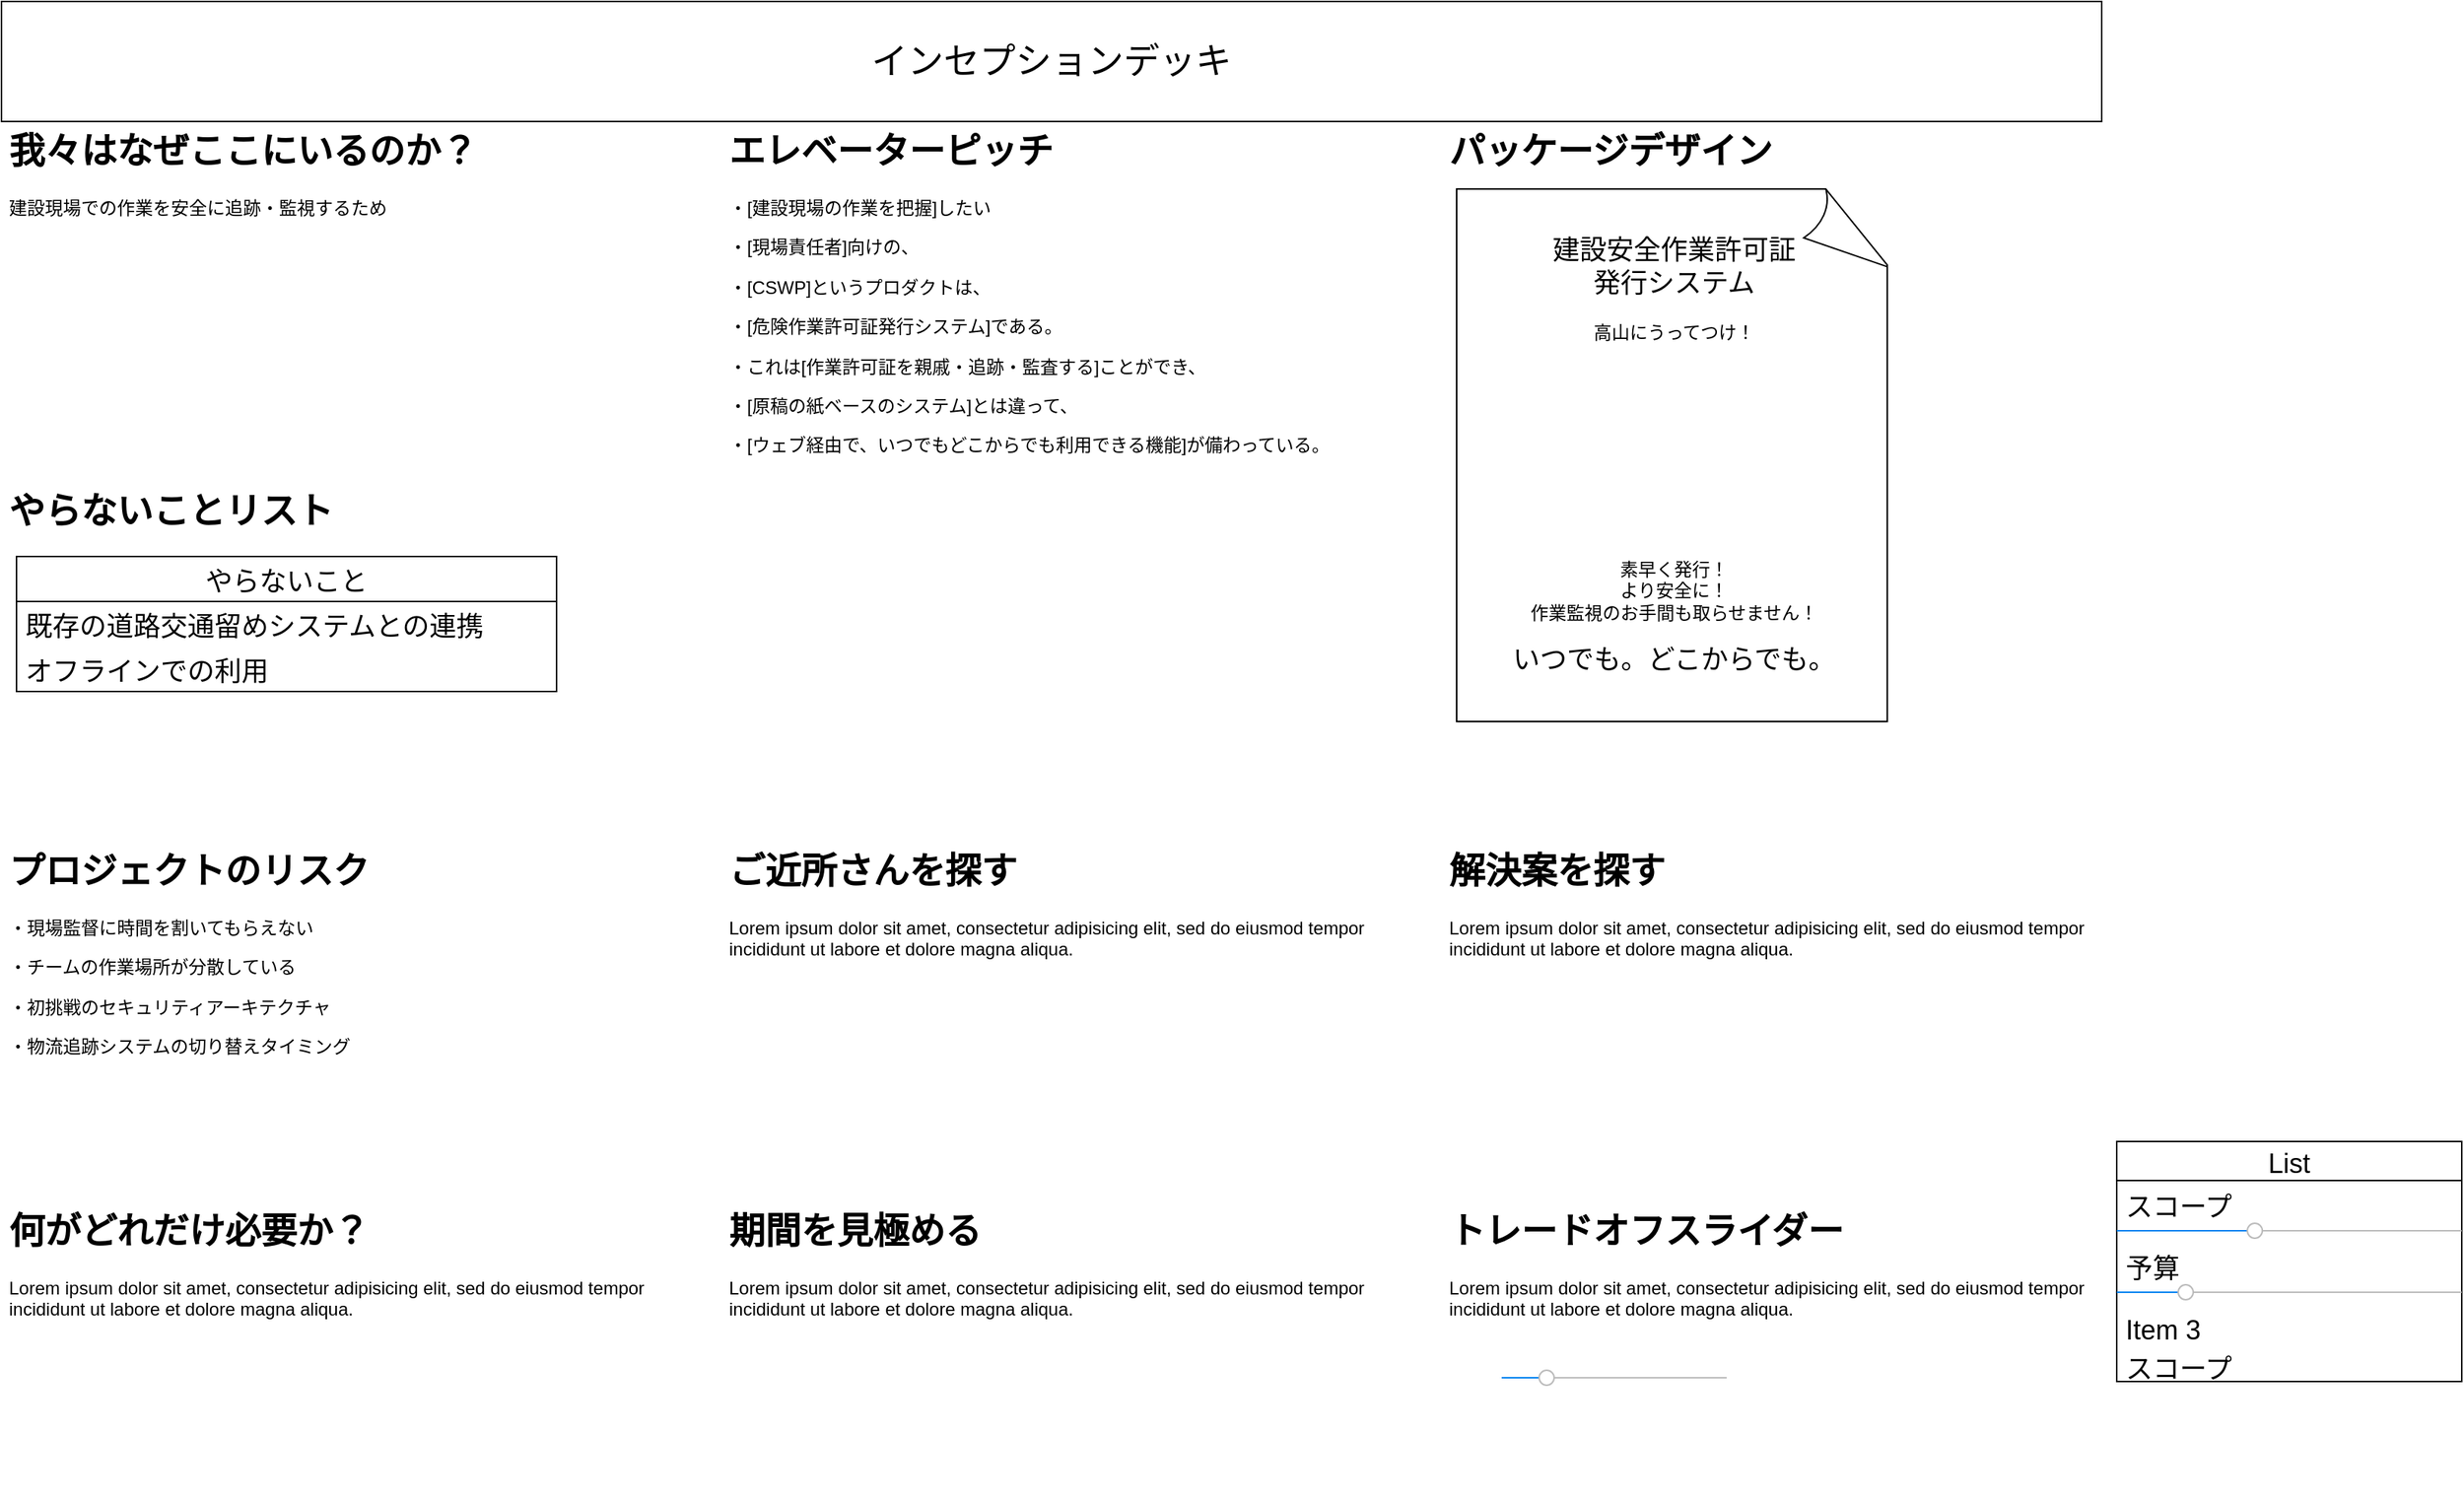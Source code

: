 <mxfile version="20.2.8" type="github">
  <diagram id="0yLo_oqusycYQGxysIEg" name="Page-1">
    <mxGraphModel dx="1395" dy="731" grid="1" gridSize="10" guides="1" tooltips="1" connect="1" arrows="1" fold="1" page="1" pageScale="1" pageWidth="850" pageHeight="1100" math="0" shadow="0">
      <root>
        <mxCell id="0" />
        <mxCell id="1" parent="0" />
        <mxCell id="leWbqYneiwipQv3hau3y-4" value="&lt;h1&gt;エレベーターピッチ&lt;/h1&gt;&lt;p&gt;・[建設現場の作業を把握]したい&lt;/p&gt;&lt;p&gt;・[現場責任者]向けの、&lt;/p&gt;&lt;p&gt;・[CSWP]というプロダクトは、&lt;/p&gt;&lt;p&gt;・[危険作業許可証発行システム]である。&lt;/p&gt;&lt;p&gt;・これは[作業許可証を親戚・追跡・監査する]ことができ、&lt;/p&gt;&lt;p&gt;・[原稿の紙ベースのシステム]とは違って、&lt;/p&gt;&lt;p&gt;・[ウェブ経由で、いつでもどこからでも利用できる機能]が備わっている。&lt;/p&gt;" style="text;html=1;strokeColor=none;fillColor=none;spacing=5;spacingTop=-20;whiteSpace=wrap;overflow=hidden;rounded=0;" parent="1" vertex="1">
          <mxGeometry x="520" y="80" width="440" height="240" as="geometry" />
        </mxCell>
        <mxCell id="leWbqYneiwipQv3hau3y-6" value="&lt;h1&gt;やらないことリスト&lt;br&gt;&lt;/h1&gt;" style="text;html=1;strokeColor=none;fillColor=none;spacing=5;spacingTop=-20;whiteSpace=wrap;overflow=hidden;rounded=0;" parent="1" vertex="1">
          <mxGeometry x="40" y="320" width="440" height="200" as="geometry" />
        </mxCell>
        <mxCell id="leWbqYneiwipQv3hau3y-7" value="&lt;h1&gt;ご近所さんを探す&lt;/h1&gt;&lt;p&gt;Lorem ipsum dolor sit amet, consectetur adipisicing elit, sed do eiusmod tempor incididunt ut labore et dolore magna aliqua.&lt;/p&gt;" style="text;html=1;strokeColor=none;fillColor=none;spacing=5;spacingTop=-20;whiteSpace=wrap;overflow=hidden;rounded=0;" parent="1" vertex="1">
          <mxGeometry x="520" y="560" width="440" height="200" as="geometry" />
        </mxCell>
        <mxCell id="leWbqYneiwipQv3hau3y-8" value="&lt;h1&gt;解決案を探す&lt;/h1&gt;&lt;p&gt;Lorem ipsum dolor sit amet, consectetur adipisicing elit, sed do eiusmod tempor incididunt ut labore et dolore magna aliqua.&lt;/p&gt;" style="text;html=1;strokeColor=none;fillColor=none;spacing=5;spacingTop=-20;whiteSpace=wrap;overflow=hidden;rounded=0;" parent="1" vertex="1">
          <mxGeometry x="1000" y="560" width="440" height="200" as="geometry" />
        </mxCell>
        <mxCell id="leWbqYneiwipQv3hau3y-9" value="&lt;h1&gt;プロジェクトのリスク&lt;/h1&gt;&lt;p&gt;・現場監督に時間を割いてもらえない&lt;/p&gt;&lt;p&gt;・チームの作業場所が分散している&lt;/p&gt;&lt;p&gt;・初挑戦のセキュリティアーキテクチャ&lt;/p&gt;&lt;p&gt;・物流追跡システムの切り替えタイミング&lt;/p&gt;" style="text;html=1;strokeColor=none;fillColor=none;spacing=5;spacingTop=-20;whiteSpace=wrap;overflow=hidden;rounded=0;" parent="1" vertex="1">
          <mxGeometry x="40" y="560" width="440" height="200" as="geometry" />
        </mxCell>
        <mxCell id="leWbqYneiwipQv3hau3y-10" value="&lt;h1&gt;期間を見極める&lt;/h1&gt;&lt;p&gt;Lorem ipsum dolor sit amet, consectetur adipisicing elit, sed do eiusmod tempor incididunt ut labore et dolore magna aliqua.&lt;/p&gt;" style="text;html=1;strokeColor=none;fillColor=none;spacing=5;spacingTop=-20;whiteSpace=wrap;overflow=hidden;rounded=0;" parent="1" vertex="1">
          <mxGeometry x="520" y="800" width="440" height="200" as="geometry" />
        </mxCell>
        <mxCell id="leWbqYneiwipQv3hau3y-11" value="&lt;h1&gt;トレードオフスライダー&lt;/h1&gt;&lt;p&gt;Lorem ipsum dolor sit amet, consectetur adipisicing elit, sed do eiusmod tempor incididunt ut labore et dolore magna aliqua.&lt;/p&gt;" style="text;html=1;strokeColor=none;fillColor=none;spacing=5;spacingTop=-20;whiteSpace=wrap;overflow=hidden;rounded=0;" parent="1" vertex="1">
          <mxGeometry x="1000" y="800" width="440" height="200" as="geometry" />
        </mxCell>
        <mxCell id="leWbqYneiwipQv3hau3y-12" value="&lt;h1&gt;何がどれだけ必要か？&lt;/h1&gt;&lt;p&gt;Lorem ipsum dolor sit amet, consectetur adipisicing elit, sed do eiusmod tempor incididunt ut labore et dolore magna aliqua.&lt;/p&gt;" style="text;html=1;strokeColor=none;fillColor=none;spacing=5;spacingTop=-20;whiteSpace=wrap;overflow=hidden;rounded=0;" parent="1" vertex="1">
          <mxGeometry x="40" y="800" width="440" height="200" as="geometry" />
        </mxCell>
        <mxCell id="leWbqYneiwipQv3hau3y-14" value="" style="group;direction=west;" parent="1" vertex="1" connectable="0">
          <mxGeometry x="40" y="80" width="440" height="200" as="geometry" />
        </mxCell>
        <mxCell id="leWbqYneiwipQv3hau3y-1" value="&lt;h1&gt;我々はなぜここにいるのか？&lt;/h1&gt;&lt;p&gt;建設現場での作業を安全に追跡・監視するため&lt;/p&gt;" style="text;html=1;strokeColor=none;fillColor=none;spacing=5;spacingTop=-20;whiteSpace=wrap;overflow=hidden;rounded=0;" parent="leWbqYneiwipQv3hau3y-14" vertex="1">
          <mxGeometry width="440" height="189.349" as="geometry" />
        </mxCell>
        <mxCell id="leWbqYneiwipQv3hau3y-13" value="" style="shape=image;verticalLabelPosition=bottom;labelBackgroundColor=default;verticalAlign=top;aspect=fixed;imageAspect=0;image=https://s3-ap-northeast-1.amazonaws.com/production-switch/uploads/article_eyecatch/file/17075/cropped_1603960237-13232-0687-1067.jpeg;" parent="leWbqYneiwipQv3hau3y-14" vertex="1">
          <mxGeometry x="40" y="80" width="228.57" height="120" as="geometry" />
        </mxCell>
        <mxCell id="lgWVWN7HaNwSlFGaL6JE-1" value="&lt;font style=&quot;font-size: 24px;&quot;&gt;インセプションデッキ&lt;/font&gt;" style="rounded=0;whiteSpace=wrap;html=1;" vertex="1" parent="1">
          <mxGeometry x="40" width="1400" height="80" as="geometry" />
        </mxCell>
        <mxCell id="lgWVWN7HaNwSlFGaL6JE-13" value="" style="group" vertex="1" connectable="0" parent="1">
          <mxGeometry x="1000" y="80" width="440" height="410" as="geometry" />
        </mxCell>
        <mxCell id="leWbqYneiwipQv3hau3y-5" value="&lt;h1&gt;パッケージデザイン&lt;/h1&gt;&lt;p&gt;&lt;br&gt;&lt;/p&gt;" style="text;html=1;strokeColor=none;fillColor=none;spacing=5;spacingTop=-20;whiteSpace=wrap;overflow=hidden;rounded=0;" parent="lgWVWN7HaNwSlFGaL6JE-13" vertex="1">
          <mxGeometry width="440" height="410" as="geometry" />
        </mxCell>
        <mxCell id="lgWVWN7HaNwSlFGaL6JE-12" value="" style="group" vertex="1" connectable="0" parent="lgWVWN7HaNwSlFGaL6JE-13">
          <mxGeometry x="10" y="45" width="418.57" height="355" as="geometry" />
        </mxCell>
        <mxCell id="lgWVWN7HaNwSlFGaL6JE-11" value="&lt;font style=&quot;font-size: 18px;&quot;&gt;建設安全作業許可証&lt;br&gt;発行システム&lt;/font&gt;&lt;br&gt;&lt;br&gt;高山にうってつけ！&lt;br&gt;&lt;br&gt;&lt;br&gt;&lt;br&gt;&lt;br&gt;&lt;br&gt;&lt;br&gt;&lt;br&gt;&lt;br&gt;&lt;br&gt;&lt;br&gt;素早く発行！&lt;br&gt;より安全に！&lt;br&gt;作業監視のお手間も取らせません！&lt;br&gt;&lt;br&gt;&lt;font style=&quot;font-size: 18px;&quot;&gt;いつでも。どこからでも。&lt;/font&gt;" style="whiteSpace=wrap;html=1;shape=mxgraph.basic.document;fontSize=12;" vertex="1" parent="lgWVWN7HaNwSlFGaL6JE-12">
          <mxGeometry width="290" height="355" as="geometry" />
        </mxCell>
        <mxCell id="lgWVWN7HaNwSlFGaL6JE-10" value="" style="shape=image;verticalLabelPosition=bottom;labelBackgroundColor=default;verticalAlign=top;aspect=fixed;imageAspect=0;image=https://s3-ap-northeast-1.amazonaws.com/production-switch/uploads/article_eyecatch/file/17075/cropped_1603960237-13232-0687-1067.jpeg;" vertex="1" parent="lgWVWN7HaNwSlFGaL6JE-12">
          <mxGeometry x="36" y="115" width="228.57" height="120" as="geometry" />
        </mxCell>
        <mxCell id="lgWVWN7HaNwSlFGaL6JE-14" value="やらないこと" style="swimlane;fontStyle=0;childLayout=stackLayout;horizontal=1;startSize=30;horizontalStack=0;resizeParent=1;resizeParentMax=0;resizeLast=0;collapsible=1;marginBottom=0;fontSize=18;" vertex="1" parent="1">
          <mxGeometry x="50" y="370" width="360" height="90" as="geometry" />
        </mxCell>
        <mxCell id="lgWVWN7HaNwSlFGaL6JE-15" value="既存の道路交通留めシステムとの連携" style="text;strokeColor=none;fillColor=none;align=left;verticalAlign=middle;spacingLeft=4;spacingRight=4;overflow=hidden;points=[[0,0.5],[1,0.5]];portConstraint=eastwest;rotatable=0;fontSize=18;" vertex="1" parent="lgWVWN7HaNwSlFGaL6JE-14">
          <mxGeometry y="30" width="360" height="30" as="geometry" />
        </mxCell>
        <mxCell id="lgWVWN7HaNwSlFGaL6JE-16" value="オフラインでの利用" style="text;strokeColor=none;fillColor=none;align=left;verticalAlign=middle;spacingLeft=4;spacingRight=4;overflow=hidden;points=[[0,0.5],[1,0.5]];portConstraint=eastwest;rotatable=0;fontSize=18;" vertex="1" parent="lgWVWN7HaNwSlFGaL6JE-14">
          <mxGeometry y="60" width="360" height="30" as="geometry" />
        </mxCell>
        <mxCell id="lgWVWN7HaNwSlFGaL6JE-61" value="" style="html=1;verticalLabelPosition=bottom;labelBackgroundColor=#ffffff;verticalAlign=top;shadow=0;dashed=0;strokeWidth=1;shape=mxgraph.ios7ui.slider;barPos=20;strokeColor=#0080f0;strokeColor2=#a0a0a0;fontSize=18;" vertex="1" parent="1">
          <mxGeometry x="1040" y="910" width="150" height="15" as="geometry" />
        </mxCell>
        <mxCell id="lgWVWN7HaNwSlFGaL6JE-75" value="List" style="swimlane;fontStyle=0;childLayout=stackLayout;horizontal=1;startSize=26;fillColor=none;horizontalStack=0;resizeParent=1;resizeParentMax=0;resizeLast=0;collapsible=1;marginBottom=0;fontSize=18;" vertex="1" parent="1">
          <mxGeometry x="1450" y="760" width="230" height="160" as="geometry" />
        </mxCell>
        <mxCell id="lgWVWN7HaNwSlFGaL6JE-76" value="スコープ" style="text;strokeColor=none;fillColor=none;align=left;verticalAlign=top;spacingLeft=4;spacingRight=4;overflow=hidden;rotatable=0;points=[[0,0.5],[1,0.5]];portConstraint=eastwest;fontSize=18;" vertex="1" parent="lgWVWN7HaNwSlFGaL6JE-75">
          <mxGeometry y="26" width="230" height="26" as="geometry" />
        </mxCell>
        <mxCell id="lgWVWN7HaNwSlFGaL6JE-80" value="" style="html=1;verticalLabelPosition=bottom;labelBackgroundColor=#ffffff;verticalAlign=top;shadow=0;dashed=0;strokeWidth=1;shape=mxgraph.ios7ui.slider;barPos=40.03;strokeColor=#0080f0;strokeColor2=#a0a0a0;fontSize=18;" vertex="1" parent="lgWVWN7HaNwSlFGaL6JE-75">
          <mxGeometry y="52" width="230" height="15" as="geometry" />
        </mxCell>
        <mxCell id="lgWVWN7HaNwSlFGaL6JE-77" value="予算" style="text;strokeColor=none;fillColor=none;align=left;verticalAlign=top;spacingLeft=4;spacingRight=4;overflow=hidden;rotatable=0;points=[[0,0.5],[1,0.5]];portConstraint=eastwest;fontSize=18;" vertex="1" parent="lgWVWN7HaNwSlFGaL6JE-75">
          <mxGeometry y="67" width="230" height="26" as="geometry" />
        </mxCell>
        <mxCell id="lgWVWN7HaNwSlFGaL6JE-82" value="" style="html=1;verticalLabelPosition=bottom;labelBackgroundColor=#ffffff;verticalAlign=top;shadow=0;dashed=0;strokeWidth=1;shape=mxgraph.ios7ui.slider;barPos=20;strokeColor=#0080f0;strokeColor2=#a0a0a0;fontSize=18;" vertex="1" parent="lgWVWN7HaNwSlFGaL6JE-75">
          <mxGeometry y="93" width="230" height="15" as="geometry" />
        </mxCell>
        <mxCell id="lgWVWN7HaNwSlFGaL6JE-78" value="Item 3" style="text;strokeColor=none;fillColor=none;align=left;verticalAlign=top;spacingLeft=4;spacingRight=4;overflow=hidden;rotatable=0;points=[[0,0.5],[1,0.5]];portConstraint=eastwest;fontSize=18;" vertex="1" parent="lgWVWN7HaNwSlFGaL6JE-75">
          <mxGeometry y="108" width="230" height="26" as="geometry" />
        </mxCell>
        <mxCell id="lgWVWN7HaNwSlFGaL6JE-81" value="スコープ" style="text;strokeColor=none;fillColor=none;align=left;verticalAlign=top;spacingLeft=4;spacingRight=4;overflow=hidden;rotatable=0;points=[[0,0.5],[1,0.5]];portConstraint=eastwest;fontSize=18;" vertex="1" parent="lgWVWN7HaNwSlFGaL6JE-75">
          <mxGeometry y="134" width="230" height="26" as="geometry" />
        </mxCell>
      </root>
    </mxGraphModel>
  </diagram>
</mxfile>
